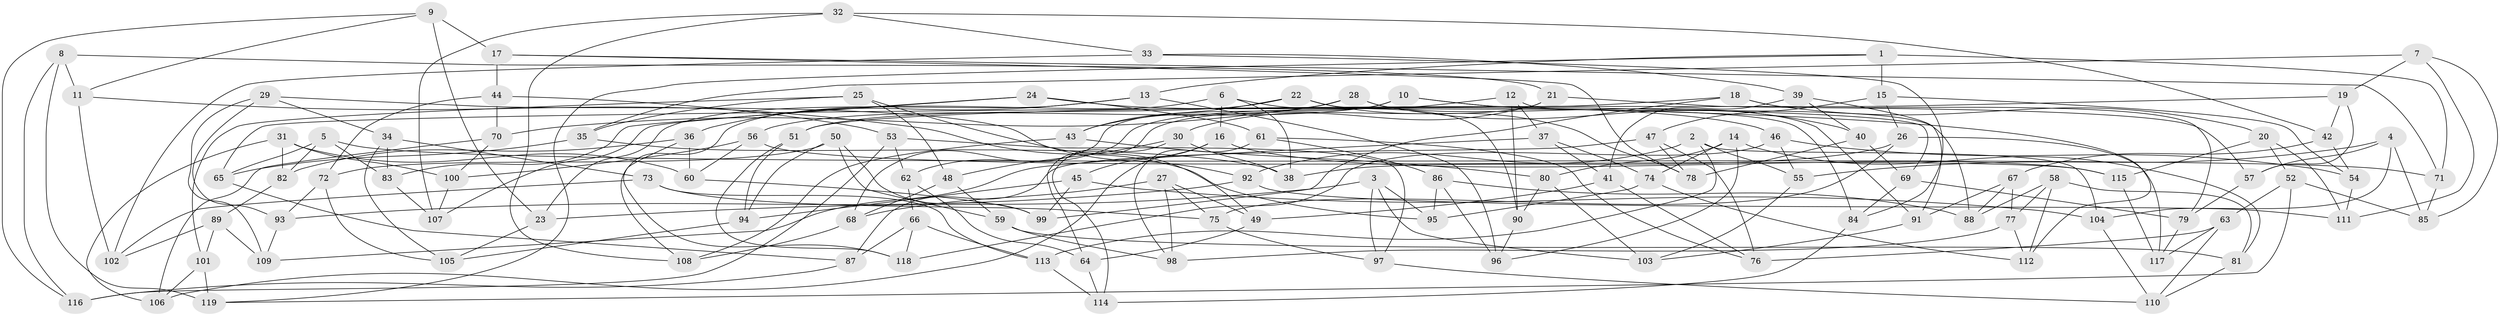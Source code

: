 // coarse degree distribution, {6: 0.5540540540540541, 4: 0.4189189189189189, 5: 0.02702702702702703}
// Generated by graph-tools (version 1.1) at 2025/42/03/06/25 10:42:17]
// undirected, 119 vertices, 238 edges
graph export_dot {
graph [start="1"]
  node [color=gray90,style=filled];
  1;
  2;
  3;
  4;
  5;
  6;
  7;
  8;
  9;
  10;
  11;
  12;
  13;
  14;
  15;
  16;
  17;
  18;
  19;
  20;
  21;
  22;
  23;
  24;
  25;
  26;
  27;
  28;
  29;
  30;
  31;
  32;
  33;
  34;
  35;
  36;
  37;
  38;
  39;
  40;
  41;
  42;
  43;
  44;
  45;
  46;
  47;
  48;
  49;
  50;
  51;
  52;
  53;
  54;
  55;
  56;
  57;
  58;
  59;
  60;
  61;
  62;
  63;
  64;
  65;
  66;
  67;
  68;
  69;
  70;
  71;
  72;
  73;
  74;
  75;
  76;
  77;
  78;
  79;
  80;
  81;
  82;
  83;
  84;
  85;
  86;
  87;
  88;
  89;
  90;
  91;
  92;
  93;
  94;
  95;
  96;
  97;
  98;
  99;
  100;
  101;
  102;
  103;
  104;
  105;
  106;
  107;
  108;
  109;
  110;
  111;
  112;
  113;
  114;
  115;
  116;
  117;
  118;
  119;
  1 -- 71;
  1 -- 15;
  1 -- 119;
  1 -- 13;
  2 -- 55;
  2 -- 113;
  2 -- 92;
  2 -- 104;
  3 -- 97;
  3 -- 95;
  3 -- 23;
  3 -- 103;
  4 -- 104;
  4 -- 57;
  4 -- 85;
  4 -- 55;
  5 -- 71;
  5 -- 82;
  5 -- 65;
  5 -- 83;
  6 -- 16;
  6 -- 90;
  6 -- 108;
  6 -- 38;
  7 -- 35;
  7 -- 85;
  7 -- 111;
  7 -- 19;
  8 -- 21;
  8 -- 116;
  8 -- 11;
  8 -- 119;
  9 -- 23;
  9 -- 116;
  9 -- 11;
  9 -- 17;
  10 -- 69;
  10 -- 56;
  10 -- 68;
  10 -- 112;
  11 -- 95;
  11 -- 102;
  12 -- 90;
  12 -- 88;
  12 -- 62;
  12 -- 37;
  13 -- 23;
  13 -- 96;
  13 -- 36;
  14 -- 74;
  14 -- 81;
  14 -- 96;
  14 -- 80;
  15 -- 26;
  15 -- 47;
  15 -- 54;
  16 -- 45;
  16 -- 115;
  16 -- 106;
  17 -- 44;
  17 -- 71;
  17 -- 78;
  18 -- 99;
  18 -- 79;
  18 -- 20;
  18 -- 65;
  19 -- 42;
  19 -- 51;
  19 -- 57;
  20 -- 111;
  20 -- 115;
  20 -- 52;
  21 -- 57;
  21 -- 30;
  21 -- 64;
  22 -- 43;
  22 -- 78;
  22 -- 51;
  22 -- 84;
  23 -- 105;
  24 -- 61;
  24 -- 107;
  24 -- 46;
  24 -- 83;
  25 -- 49;
  25 -- 35;
  25 -- 101;
  25 -- 48;
  26 -- 117;
  26 -- 75;
  26 -- 38;
  27 -- 49;
  27 -- 75;
  27 -- 68;
  27 -- 98;
  28 -- 70;
  28 -- 91;
  28 -- 40;
  28 -- 43;
  29 -- 92;
  29 -- 93;
  29 -- 109;
  29 -- 34;
  30 -- 114;
  30 -- 48;
  30 -- 38;
  31 -- 82;
  31 -- 60;
  31 -- 106;
  31 -- 100;
  32 -- 107;
  32 -- 33;
  32 -- 108;
  32 -- 42;
  33 -- 84;
  33 -- 102;
  33 -- 39;
  34 -- 83;
  34 -- 105;
  34 -- 73;
  35 -- 38;
  35 -- 65;
  36 -- 82;
  36 -- 60;
  36 -- 118;
  37 -- 109;
  37 -- 74;
  37 -- 41;
  39 -- 91;
  39 -- 41;
  39 -- 40;
  40 -- 69;
  40 -- 78;
  41 -- 76;
  41 -- 49;
  42 -- 54;
  42 -- 67;
  43 -- 108;
  43 -- 80;
  44 -- 70;
  44 -- 53;
  44 -- 72;
  45 -- 99;
  45 -- 94;
  45 -- 104;
  46 -- 54;
  46 -- 55;
  46 -- 118;
  47 -- 78;
  47 -- 76;
  47 -- 87;
  48 -- 68;
  48 -- 59;
  49 -- 64;
  50 -- 72;
  50 -- 94;
  50 -- 59;
  50 -- 99;
  51 -- 118;
  51 -- 94;
  52 -- 85;
  52 -- 119;
  52 -- 63;
  53 -- 116;
  53 -- 97;
  53 -- 62;
  54 -- 111;
  55 -- 103;
  56 -- 100;
  56 -- 60;
  56 -- 115;
  57 -- 79;
  58 -- 77;
  58 -- 88;
  58 -- 81;
  58 -- 112;
  59 -- 98;
  59 -- 81;
  60 -- 99;
  61 -- 76;
  61 -- 98;
  61 -- 86;
  62 -- 66;
  62 -- 64;
  63 -- 117;
  63 -- 110;
  63 -- 76;
  64 -- 114;
  65 -- 87;
  66 -- 118;
  66 -- 87;
  66 -- 113;
  67 -- 77;
  67 -- 88;
  67 -- 91;
  68 -- 108;
  69 -- 79;
  69 -- 84;
  70 -- 100;
  70 -- 106;
  71 -- 85;
  72 -- 105;
  72 -- 93;
  73 -- 102;
  73 -- 75;
  73 -- 113;
  74 -- 95;
  74 -- 112;
  75 -- 97;
  77 -- 112;
  77 -- 98;
  79 -- 117;
  80 -- 90;
  80 -- 103;
  81 -- 110;
  82 -- 89;
  83 -- 107;
  84 -- 114;
  86 -- 95;
  86 -- 96;
  86 -- 88;
  87 -- 116;
  89 -- 101;
  89 -- 109;
  89 -- 102;
  90 -- 96;
  91 -- 103;
  92 -- 111;
  92 -- 93;
  93 -- 109;
  94 -- 105;
  97 -- 110;
  100 -- 107;
  101 -- 106;
  101 -- 119;
  104 -- 110;
  113 -- 114;
  115 -- 117;
}
